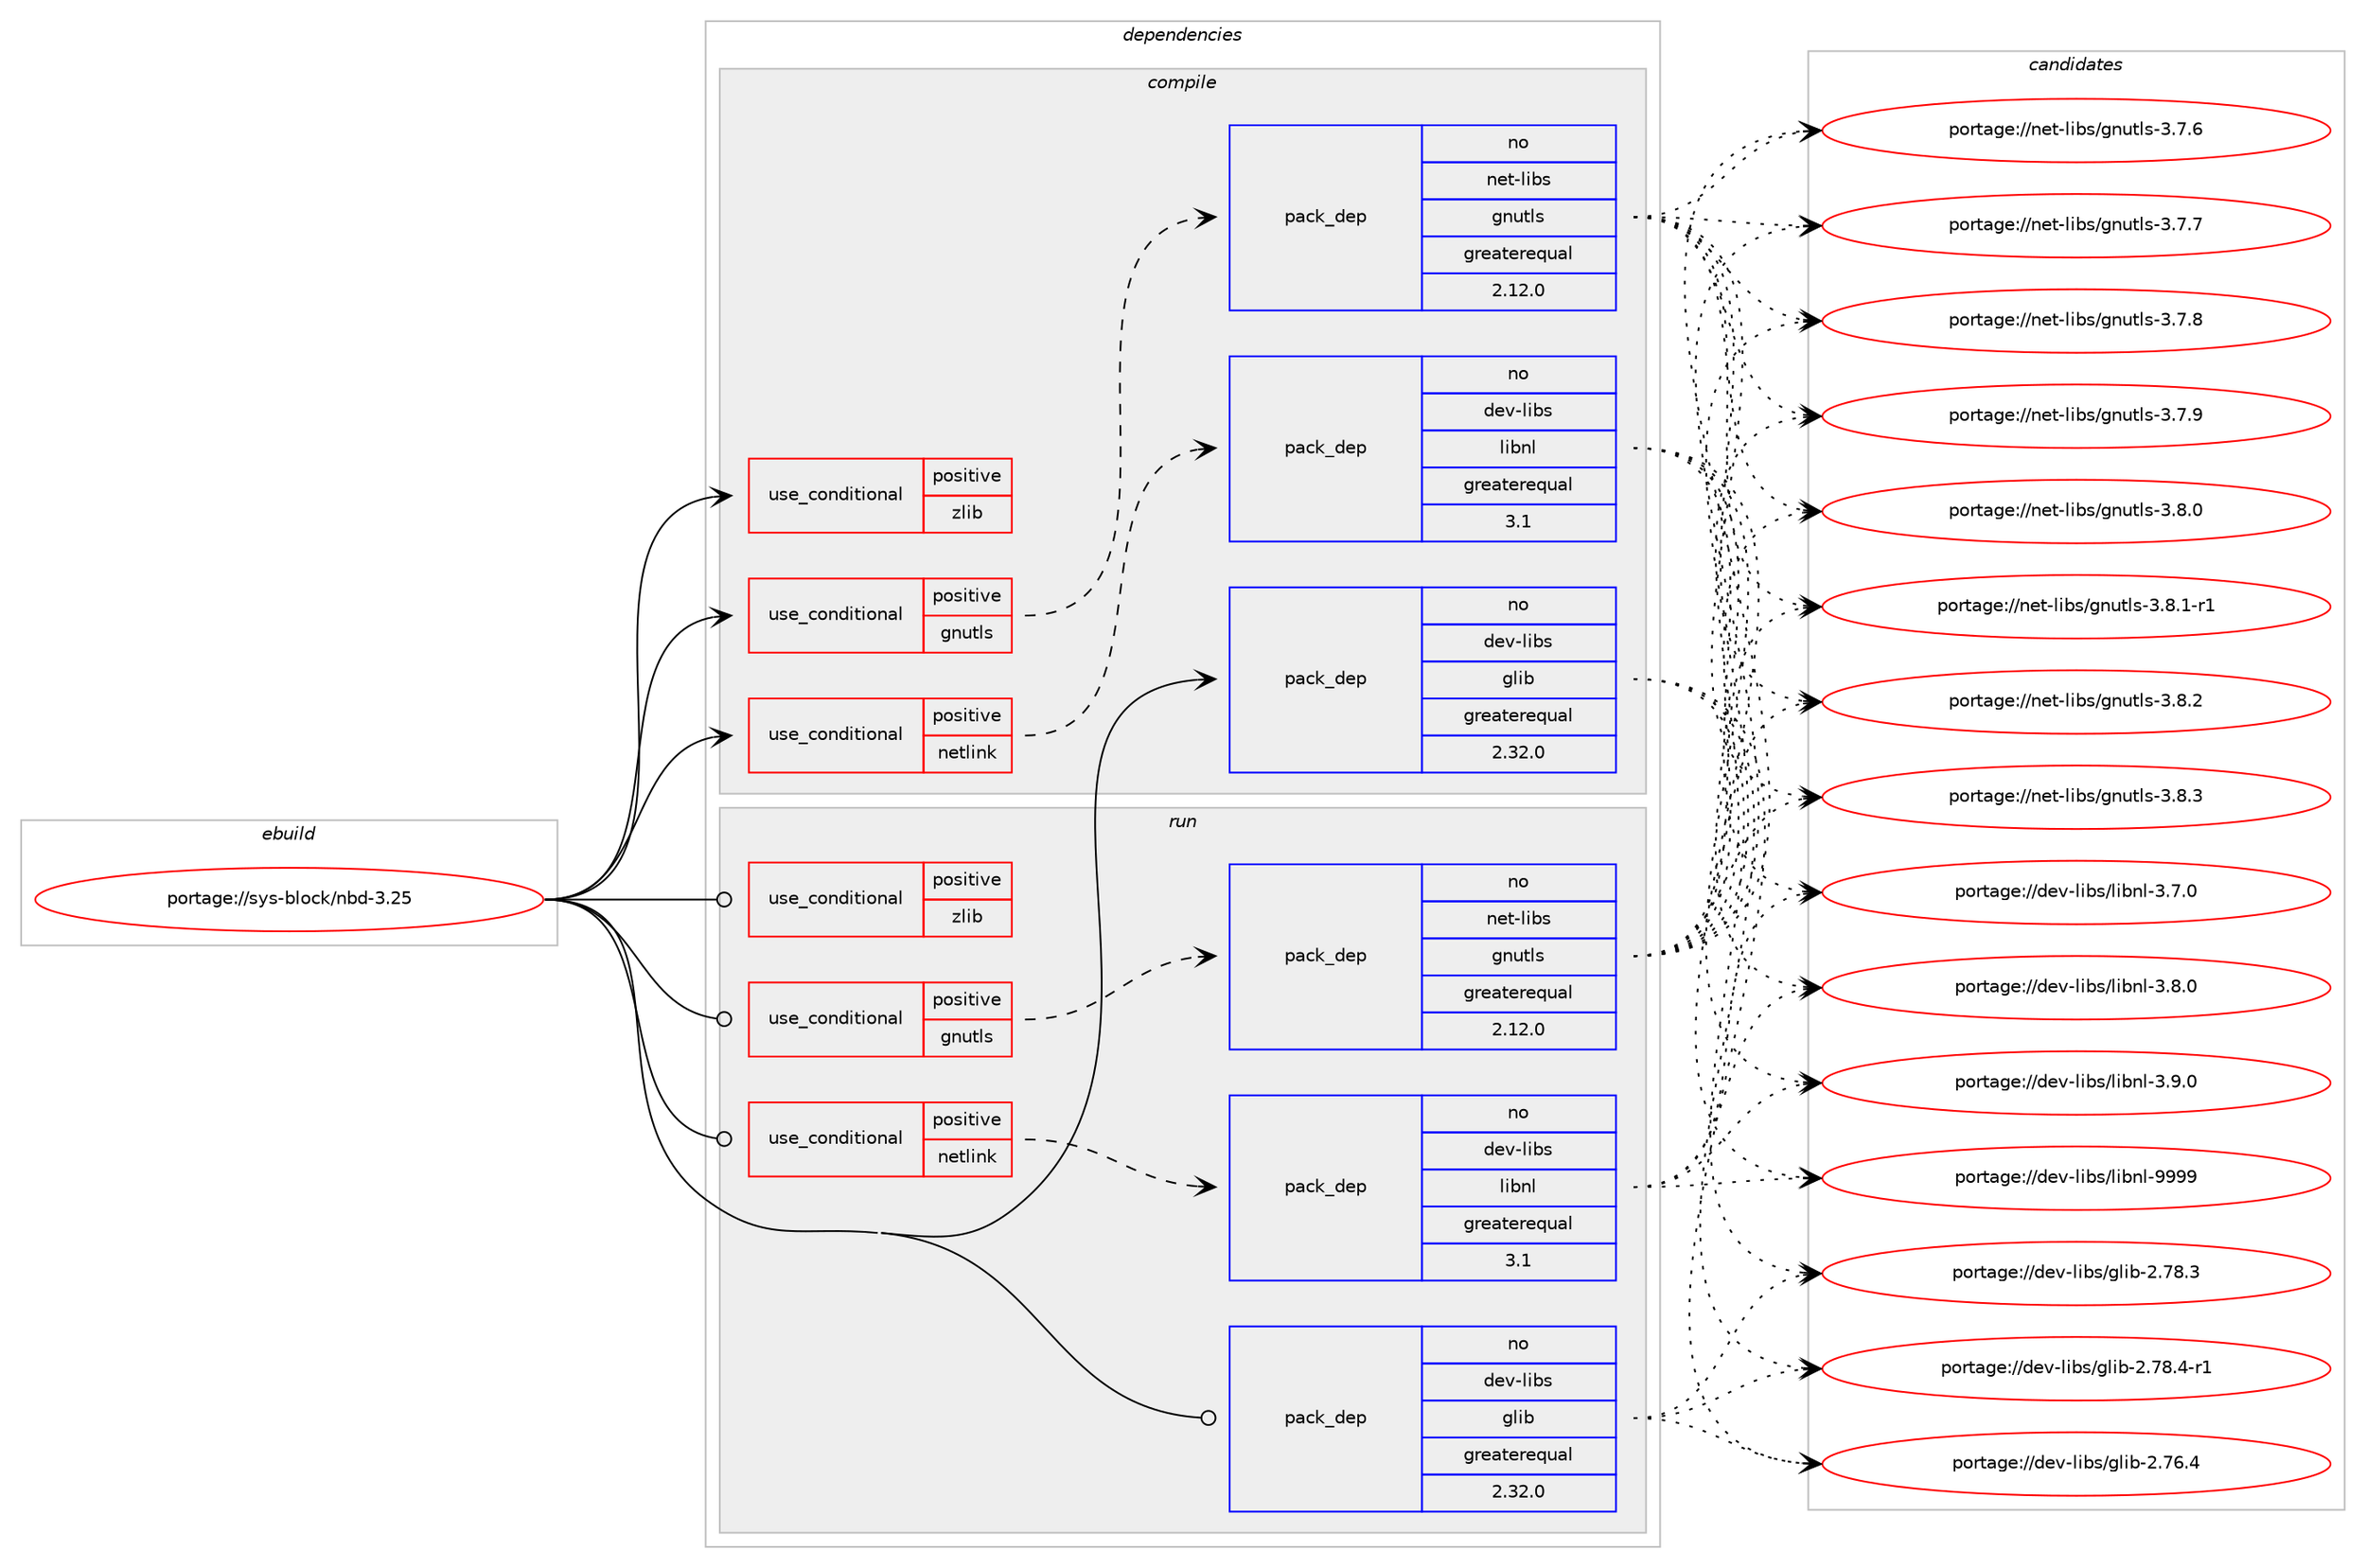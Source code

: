 digraph prolog {

# *************
# Graph options
# *************

newrank=true;
concentrate=true;
compound=true;
graph [rankdir=LR,fontname=Helvetica,fontsize=10,ranksep=1.5];#, ranksep=2.5, nodesep=0.2];
edge  [arrowhead=vee];
node  [fontname=Helvetica,fontsize=10];

# **********
# The ebuild
# **********

subgraph cluster_leftcol {
color=gray;
rank=same;
label=<<i>ebuild</i>>;
id [label="portage://sys-block/nbd-3.25", color=red, width=4, href="../sys-block/nbd-3.25.svg"];
}

# ****************
# The dependencies
# ****************

subgraph cluster_midcol {
color=gray;
label=<<i>dependencies</i>>;
subgraph cluster_compile {
fillcolor="#eeeeee";
style=filled;
label=<<i>compile</i>>;
subgraph cond3523 {
dependency5341 [label=<<TABLE BORDER="0" CELLBORDER="1" CELLSPACING="0" CELLPADDING="4"><TR><TD ROWSPAN="3" CELLPADDING="10">use_conditional</TD></TR><TR><TD>positive</TD></TR><TR><TD>gnutls</TD></TR></TABLE>>, shape=none, color=red];
subgraph pack1753 {
dependency5342 [label=<<TABLE BORDER="0" CELLBORDER="1" CELLSPACING="0" CELLPADDING="4" WIDTH="220"><TR><TD ROWSPAN="6" CELLPADDING="30">pack_dep</TD></TR><TR><TD WIDTH="110">no</TD></TR><TR><TD>net-libs</TD></TR><TR><TD>gnutls</TD></TR><TR><TD>greaterequal</TD></TR><TR><TD>2.12.0</TD></TR></TABLE>>, shape=none, color=blue];
}
dependency5341:e -> dependency5342:w [weight=20,style="dashed",arrowhead="vee"];
}
id:e -> dependency5341:w [weight=20,style="solid",arrowhead="vee"];
subgraph cond3524 {
dependency5343 [label=<<TABLE BORDER="0" CELLBORDER="1" CELLSPACING="0" CELLPADDING="4"><TR><TD ROWSPAN="3" CELLPADDING="10">use_conditional</TD></TR><TR><TD>positive</TD></TR><TR><TD>netlink</TD></TR></TABLE>>, shape=none, color=red];
subgraph pack1754 {
dependency5344 [label=<<TABLE BORDER="0" CELLBORDER="1" CELLSPACING="0" CELLPADDING="4" WIDTH="220"><TR><TD ROWSPAN="6" CELLPADDING="30">pack_dep</TD></TR><TR><TD WIDTH="110">no</TD></TR><TR><TD>dev-libs</TD></TR><TR><TD>libnl</TD></TR><TR><TD>greaterequal</TD></TR><TR><TD>3.1</TD></TR></TABLE>>, shape=none, color=blue];
}
dependency5343:e -> dependency5344:w [weight=20,style="dashed",arrowhead="vee"];
}
id:e -> dependency5343:w [weight=20,style="solid",arrowhead="vee"];
subgraph cond3525 {
dependency5345 [label=<<TABLE BORDER="0" CELLBORDER="1" CELLSPACING="0" CELLPADDING="4"><TR><TD ROWSPAN="3" CELLPADDING="10">use_conditional</TD></TR><TR><TD>positive</TD></TR><TR><TD>zlib</TD></TR></TABLE>>, shape=none, color=red];
# *** BEGIN UNKNOWN DEPENDENCY TYPE (TODO) ***
# dependency5345 -> package_dependency(portage://sys-block/nbd-3.25,install,no,sys-libs,zlib,none,[,,],[],[])
# *** END UNKNOWN DEPENDENCY TYPE (TODO) ***

}
id:e -> dependency5345:w [weight=20,style="solid",arrowhead="vee"];
subgraph pack1755 {
dependency5346 [label=<<TABLE BORDER="0" CELLBORDER="1" CELLSPACING="0" CELLPADDING="4" WIDTH="220"><TR><TD ROWSPAN="6" CELLPADDING="30">pack_dep</TD></TR><TR><TD WIDTH="110">no</TD></TR><TR><TD>dev-libs</TD></TR><TR><TD>glib</TD></TR><TR><TD>greaterequal</TD></TR><TR><TD>2.32.0</TD></TR></TABLE>>, shape=none, color=blue];
}
id:e -> dependency5346:w [weight=20,style="solid",arrowhead="vee"];
}
subgraph cluster_compileandrun {
fillcolor="#eeeeee";
style=filled;
label=<<i>compile and run</i>>;
}
subgraph cluster_run {
fillcolor="#eeeeee";
style=filled;
label=<<i>run</i>>;
subgraph cond3526 {
dependency5347 [label=<<TABLE BORDER="0" CELLBORDER="1" CELLSPACING="0" CELLPADDING="4"><TR><TD ROWSPAN="3" CELLPADDING="10">use_conditional</TD></TR><TR><TD>positive</TD></TR><TR><TD>gnutls</TD></TR></TABLE>>, shape=none, color=red];
subgraph pack1756 {
dependency5348 [label=<<TABLE BORDER="0" CELLBORDER="1" CELLSPACING="0" CELLPADDING="4" WIDTH="220"><TR><TD ROWSPAN="6" CELLPADDING="30">pack_dep</TD></TR><TR><TD WIDTH="110">no</TD></TR><TR><TD>net-libs</TD></TR><TR><TD>gnutls</TD></TR><TR><TD>greaterequal</TD></TR><TR><TD>2.12.0</TD></TR></TABLE>>, shape=none, color=blue];
}
dependency5347:e -> dependency5348:w [weight=20,style="dashed",arrowhead="vee"];
}
id:e -> dependency5347:w [weight=20,style="solid",arrowhead="odot"];
subgraph cond3527 {
dependency5349 [label=<<TABLE BORDER="0" CELLBORDER="1" CELLSPACING="0" CELLPADDING="4"><TR><TD ROWSPAN="3" CELLPADDING="10">use_conditional</TD></TR><TR><TD>positive</TD></TR><TR><TD>netlink</TD></TR></TABLE>>, shape=none, color=red];
subgraph pack1757 {
dependency5350 [label=<<TABLE BORDER="0" CELLBORDER="1" CELLSPACING="0" CELLPADDING="4" WIDTH="220"><TR><TD ROWSPAN="6" CELLPADDING="30">pack_dep</TD></TR><TR><TD WIDTH="110">no</TD></TR><TR><TD>dev-libs</TD></TR><TR><TD>libnl</TD></TR><TR><TD>greaterequal</TD></TR><TR><TD>3.1</TD></TR></TABLE>>, shape=none, color=blue];
}
dependency5349:e -> dependency5350:w [weight=20,style="dashed",arrowhead="vee"];
}
id:e -> dependency5349:w [weight=20,style="solid",arrowhead="odot"];
subgraph cond3528 {
dependency5351 [label=<<TABLE BORDER="0" CELLBORDER="1" CELLSPACING="0" CELLPADDING="4"><TR><TD ROWSPAN="3" CELLPADDING="10">use_conditional</TD></TR><TR><TD>positive</TD></TR><TR><TD>zlib</TD></TR></TABLE>>, shape=none, color=red];
# *** BEGIN UNKNOWN DEPENDENCY TYPE (TODO) ***
# dependency5351 -> package_dependency(portage://sys-block/nbd-3.25,run,no,sys-libs,zlib,none,[,,],[],[])
# *** END UNKNOWN DEPENDENCY TYPE (TODO) ***

}
id:e -> dependency5351:w [weight=20,style="solid",arrowhead="odot"];
subgraph pack1758 {
dependency5352 [label=<<TABLE BORDER="0" CELLBORDER="1" CELLSPACING="0" CELLPADDING="4" WIDTH="220"><TR><TD ROWSPAN="6" CELLPADDING="30">pack_dep</TD></TR><TR><TD WIDTH="110">no</TD></TR><TR><TD>dev-libs</TD></TR><TR><TD>glib</TD></TR><TR><TD>greaterequal</TD></TR><TR><TD>2.32.0</TD></TR></TABLE>>, shape=none, color=blue];
}
id:e -> dependency5352:w [weight=20,style="solid",arrowhead="odot"];
}
}

# **************
# The candidates
# **************

subgraph cluster_choices {
rank=same;
color=gray;
label=<<i>candidates</i>>;

subgraph choice1753 {
color=black;
nodesep=1;
choice110101116451081059811547103110117116108115455146554654 [label="portage://net-libs/gnutls-3.7.6", color=red, width=4,href="../net-libs/gnutls-3.7.6.svg"];
choice110101116451081059811547103110117116108115455146554655 [label="portage://net-libs/gnutls-3.7.7", color=red, width=4,href="../net-libs/gnutls-3.7.7.svg"];
choice110101116451081059811547103110117116108115455146554656 [label="portage://net-libs/gnutls-3.7.8", color=red, width=4,href="../net-libs/gnutls-3.7.8.svg"];
choice110101116451081059811547103110117116108115455146554657 [label="portage://net-libs/gnutls-3.7.9", color=red, width=4,href="../net-libs/gnutls-3.7.9.svg"];
choice110101116451081059811547103110117116108115455146564648 [label="portage://net-libs/gnutls-3.8.0", color=red, width=4,href="../net-libs/gnutls-3.8.0.svg"];
choice1101011164510810598115471031101171161081154551465646494511449 [label="portage://net-libs/gnutls-3.8.1-r1", color=red, width=4,href="../net-libs/gnutls-3.8.1-r1.svg"];
choice110101116451081059811547103110117116108115455146564650 [label="portage://net-libs/gnutls-3.8.2", color=red, width=4,href="../net-libs/gnutls-3.8.2.svg"];
choice110101116451081059811547103110117116108115455146564651 [label="portage://net-libs/gnutls-3.8.3", color=red, width=4,href="../net-libs/gnutls-3.8.3.svg"];
dependency5342:e -> choice110101116451081059811547103110117116108115455146554654:w [style=dotted,weight="100"];
dependency5342:e -> choice110101116451081059811547103110117116108115455146554655:w [style=dotted,weight="100"];
dependency5342:e -> choice110101116451081059811547103110117116108115455146554656:w [style=dotted,weight="100"];
dependency5342:e -> choice110101116451081059811547103110117116108115455146554657:w [style=dotted,weight="100"];
dependency5342:e -> choice110101116451081059811547103110117116108115455146564648:w [style=dotted,weight="100"];
dependency5342:e -> choice1101011164510810598115471031101171161081154551465646494511449:w [style=dotted,weight="100"];
dependency5342:e -> choice110101116451081059811547103110117116108115455146564650:w [style=dotted,weight="100"];
dependency5342:e -> choice110101116451081059811547103110117116108115455146564651:w [style=dotted,weight="100"];
}
subgraph choice1754 {
color=black;
nodesep=1;
choice10010111845108105981154710810598110108455146554648 [label="portage://dev-libs/libnl-3.7.0", color=red, width=4,href="../dev-libs/libnl-3.7.0.svg"];
choice10010111845108105981154710810598110108455146564648 [label="portage://dev-libs/libnl-3.8.0", color=red, width=4,href="../dev-libs/libnl-3.8.0.svg"];
choice10010111845108105981154710810598110108455146574648 [label="portage://dev-libs/libnl-3.9.0", color=red, width=4,href="../dev-libs/libnl-3.9.0.svg"];
choice100101118451081059811547108105981101084557575757 [label="portage://dev-libs/libnl-9999", color=red, width=4,href="../dev-libs/libnl-9999.svg"];
dependency5344:e -> choice10010111845108105981154710810598110108455146554648:w [style=dotted,weight="100"];
dependency5344:e -> choice10010111845108105981154710810598110108455146564648:w [style=dotted,weight="100"];
dependency5344:e -> choice10010111845108105981154710810598110108455146574648:w [style=dotted,weight="100"];
dependency5344:e -> choice100101118451081059811547108105981101084557575757:w [style=dotted,weight="100"];
}
subgraph choice1755 {
color=black;
nodesep=1;
choice1001011184510810598115471031081059845504655544652 [label="portage://dev-libs/glib-2.76.4", color=red, width=4,href="../dev-libs/glib-2.76.4.svg"];
choice1001011184510810598115471031081059845504655564651 [label="portage://dev-libs/glib-2.78.3", color=red, width=4,href="../dev-libs/glib-2.78.3.svg"];
choice10010111845108105981154710310810598455046555646524511449 [label="portage://dev-libs/glib-2.78.4-r1", color=red, width=4,href="../dev-libs/glib-2.78.4-r1.svg"];
dependency5346:e -> choice1001011184510810598115471031081059845504655544652:w [style=dotted,weight="100"];
dependency5346:e -> choice1001011184510810598115471031081059845504655564651:w [style=dotted,weight="100"];
dependency5346:e -> choice10010111845108105981154710310810598455046555646524511449:w [style=dotted,weight="100"];
}
subgraph choice1756 {
color=black;
nodesep=1;
choice110101116451081059811547103110117116108115455146554654 [label="portage://net-libs/gnutls-3.7.6", color=red, width=4,href="../net-libs/gnutls-3.7.6.svg"];
choice110101116451081059811547103110117116108115455146554655 [label="portage://net-libs/gnutls-3.7.7", color=red, width=4,href="../net-libs/gnutls-3.7.7.svg"];
choice110101116451081059811547103110117116108115455146554656 [label="portage://net-libs/gnutls-3.7.8", color=red, width=4,href="../net-libs/gnutls-3.7.8.svg"];
choice110101116451081059811547103110117116108115455146554657 [label="portage://net-libs/gnutls-3.7.9", color=red, width=4,href="../net-libs/gnutls-3.7.9.svg"];
choice110101116451081059811547103110117116108115455146564648 [label="portage://net-libs/gnutls-3.8.0", color=red, width=4,href="../net-libs/gnutls-3.8.0.svg"];
choice1101011164510810598115471031101171161081154551465646494511449 [label="portage://net-libs/gnutls-3.8.1-r1", color=red, width=4,href="../net-libs/gnutls-3.8.1-r1.svg"];
choice110101116451081059811547103110117116108115455146564650 [label="portage://net-libs/gnutls-3.8.2", color=red, width=4,href="../net-libs/gnutls-3.8.2.svg"];
choice110101116451081059811547103110117116108115455146564651 [label="portage://net-libs/gnutls-3.8.3", color=red, width=4,href="../net-libs/gnutls-3.8.3.svg"];
dependency5348:e -> choice110101116451081059811547103110117116108115455146554654:w [style=dotted,weight="100"];
dependency5348:e -> choice110101116451081059811547103110117116108115455146554655:w [style=dotted,weight="100"];
dependency5348:e -> choice110101116451081059811547103110117116108115455146554656:w [style=dotted,weight="100"];
dependency5348:e -> choice110101116451081059811547103110117116108115455146554657:w [style=dotted,weight="100"];
dependency5348:e -> choice110101116451081059811547103110117116108115455146564648:w [style=dotted,weight="100"];
dependency5348:e -> choice1101011164510810598115471031101171161081154551465646494511449:w [style=dotted,weight="100"];
dependency5348:e -> choice110101116451081059811547103110117116108115455146564650:w [style=dotted,weight="100"];
dependency5348:e -> choice110101116451081059811547103110117116108115455146564651:w [style=dotted,weight="100"];
}
subgraph choice1757 {
color=black;
nodesep=1;
choice10010111845108105981154710810598110108455146554648 [label="portage://dev-libs/libnl-3.7.0", color=red, width=4,href="../dev-libs/libnl-3.7.0.svg"];
choice10010111845108105981154710810598110108455146564648 [label="portage://dev-libs/libnl-3.8.0", color=red, width=4,href="../dev-libs/libnl-3.8.0.svg"];
choice10010111845108105981154710810598110108455146574648 [label="portage://dev-libs/libnl-3.9.0", color=red, width=4,href="../dev-libs/libnl-3.9.0.svg"];
choice100101118451081059811547108105981101084557575757 [label="portage://dev-libs/libnl-9999", color=red, width=4,href="../dev-libs/libnl-9999.svg"];
dependency5350:e -> choice10010111845108105981154710810598110108455146554648:w [style=dotted,weight="100"];
dependency5350:e -> choice10010111845108105981154710810598110108455146564648:w [style=dotted,weight="100"];
dependency5350:e -> choice10010111845108105981154710810598110108455146574648:w [style=dotted,weight="100"];
dependency5350:e -> choice100101118451081059811547108105981101084557575757:w [style=dotted,weight="100"];
}
subgraph choice1758 {
color=black;
nodesep=1;
choice1001011184510810598115471031081059845504655544652 [label="portage://dev-libs/glib-2.76.4", color=red, width=4,href="../dev-libs/glib-2.76.4.svg"];
choice1001011184510810598115471031081059845504655564651 [label="portage://dev-libs/glib-2.78.3", color=red, width=4,href="../dev-libs/glib-2.78.3.svg"];
choice10010111845108105981154710310810598455046555646524511449 [label="portage://dev-libs/glib-2.78.4-r1", color=red, width=4,href="../dev-libs/glib-2.78.4-r1.svg"];
dependency5352:e -> choice1001011184510810598115471031081059845504655544652:w [style=dotted,weight="100"];
dependency5352:e -> choice1001011184510810598115471031081059845504655564651:w [style=dotted,weight="100"];
dependency5352:e -> choice10010111845108105981154710310810598455046555646524511449:w [style=dotted,weight="100"];
}
}

}
